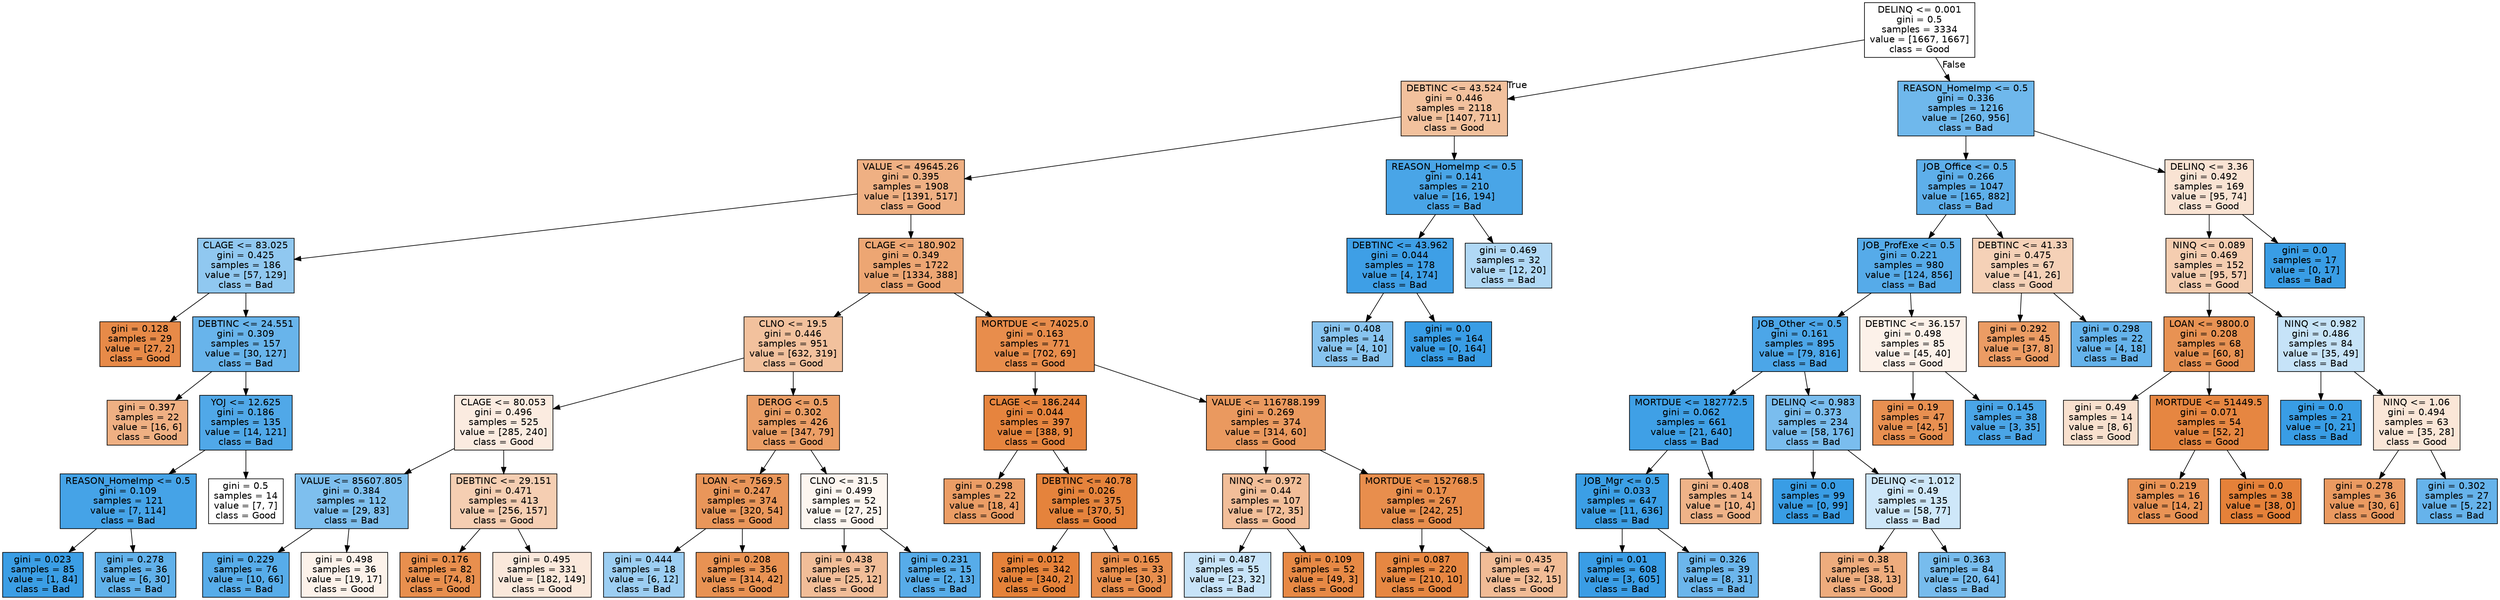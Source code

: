 digraph Tree {
node [shape=box, style="filled", color="black", fontname="helvetica"] ;
edge [fontname="helvetica"] ;
0 [label="DELINQ <= 0.001\ngini = 0.5\nsamples = 3334\nvalue = [1667, 1667]\nclass = Good", fillcolor="#ffffff"] ;
1 [label="DEBTINC <= 43.524\ngini = 0.446\nsamples = 2118\nvalue = [1407, 711]\nclass = Good", fillcolor="#f2c19d"] ;
0 -> 1 [labeldistance=2.5, labelangle=45, headlabel="True"] ;
2 [label="VALUE <= 49645.26\ngini = 0.395\nsamples = 1908\nvalue = [1391, 517]\nclass = Good", fillcolor="#efb083"] ;
1 -> 2 ;
3 [label="CLAGE <= 83.025\ngini = 0.425\nsamples = 186\nvalue = [57, 129]\nclass = Bad", fillcolor="#90c8f0"] ;
2 -> 3 ;
4 [label="gini = 0.128\nsamples = 29\nvalue = [27, 2]\nclass = Good", fillcolor="#e78a48"] ;
3 -> 4 ;
5 [label="DEBTINC <= 24.551\ngini = 0.309\nsamples = 157\nvalue = [30, 127]\nclass = Bad", fillcolor="#68b4eb"] ;
3 -> 5 ;
6 [label="gini = 0.397\nsamples = 22\nvalue = [16, 6]\nclass = Good", fillcolor="#efb083"] ;
5 -> 6 ;
7 [label="YOJ <= 12.625\ngini = 0.186\nsamples = 135\nvalue = [14, 121]\nclass = Bad", fillcolor="#50a8e8"] ;
5 -> 7 ;
8 [label="REASON_HomeImp <= 0.5\ngini = 0.109\nsamples = 121\nvalue = [7, 114]\nclass = Bad", fillcolor="#45a3e7"] ;
7 -> 8 ;
9 [label="gini = 0.023\nsamples = 85\nvalue = [1, 84]\nclass = Bad", fillcolor="#3b9ee5"] ;
8 -> 9 ;
10 [label="gini = 0.278\nsamples = 36\nvalue = [6, 30]\nclass = Bad", fillcolor="#61b1ea"] ;
8 -> 10 ;
11 [label="gini = 0.5\nsamples = 14\nvalue = [7, 7]\nclass = Good", fillcolor="#ffffff"] ;
7 -> 11 ;
12 [label="CLAGE <= 180.902\ngini = 0.349\nsamples = 1722\nvalue = [1334, 388]\nclass = Good", fillcolor="#eda673"] ;
2 -> 12 ;
13 [label="CLNO <= 19.5\ngini = 0.446\nsamples = 951\nvalue = [632, 319]\nclass = Good", fillcolor="#f2c19d"] ;
12 -> 13 ;
14 [label="CLAGE <= 80.053\ngini = 0.496\nsamples = 525\nvalue = [285, 240]\nclass = Good", fillcolor="#fbebe0"] ;
13 -> 14 ;
15 [label="VALUE <= 85607.805\ngini = 0.384\nsamples = 112\nvalue = [29, 83]\nclass = Bad", fillcolor="#7ebfee"] ;
14 -> 15 ;
16 [label="gini = 0.229\nsamples = 76\nvalue = [10, 66]\nclass = Bad", fillcolor="#57ace9"] ;
15 -> 16 ;
17 [label="gini = 0.498\nsamples = 36\nvalue = [19, 17]\nclass = Good", fillcolor="#fcf2ea"] ;
15 -> 17 ;
18 [label="DEBTINC <= 29.151\ngini = 0.471\nsamples = 413\nvalue = [256, 157]\nclass = Good", fillcolor="#f5ceb2"] ;
14 -> 18 ;
19 [label="gini = 0.176\nsamples = 82\nvalue = [74, 8]\nclass = Good", fillcolor="#e88f4e"] ;
18 -> 19 ;
20 [label="gini = 0.495\nsamples = 331\nvalue = [182, 149]\nclass = Good", fillcolor="#fae8db"] ;
18 -> 20 ;
21 [label="DEROG <= 0.5\ngini = 0.302\nsamples = 426\nvalue = [347, 79]\nclass = Good", fillcolor="#eb9e66"] ;
13 -> 21 ;
22 [label="LOAN <= 7569.5\ngini = 0.247\nsamples = 374\nvalue = [320, 54]\nclass = Good", fillcolor="#e9965a"] ;
21 -> 22 ;
23 [label="gini = 0.444\nsamples = 18\nvalue = [6, 12]\nclass = Bad", fillcolor="#9ccef2"] ;
22 -> 23 ;
24 [label="gini = 0.208\nsamples = 356\nvalue = [314, 42]\nclass = Good", fillcolor="#e89253"] ;
22 -> 24 ;
25 [label="CLNO <= 31.5\ngini = 0.499\nsamples = 52\nvalue = [27, 25]\nclass = Good", fillcolor="#fdf6f0"] ;
21 -> 25 ;
26 [label="gini = 0.438\nsamples = 37\nvalue = [25, 12]\nclass = Good", fillcolor="#f1bd98"] ;
25 -> 26 ;
27 [label="gini = 0.231\nsamples = 15\nvalue = [2, 13]\nclass = Bad", fillcolor="#57ace9"] ;
25 -> 27 ;
28 [label="MORTDUE <= 74025.0\ngini = 0.163\nsamples = 771\nvalue = [702, 69]\nclass = Good", fillcolor="#e88d4c"] ;
12 -> 28 ;
29 [label="CLAGE <= 186.244\ngini = 0.044\nsamples = 397\nvalue = [388, 9]\nclass = Good", fillcolor="#e6843e"] ;
28 -> 29 ;
30 [label="gini = 0.298\nsamples = 22\nvalue = [18, 4]\nclass = Good", fillcolor="#eb9d65"] ;
29 -> 30 ;
31 [label="DEBTINC <= 40.78\ngini = 0.026\nsamples = 375\nvalue = [370, 5]\nclass = Good", fillcolor="#e5833c"] ;
29 -> 31 ;
32 [label="gini = 0.012\nsamples = 342\nvalue = [340, 2]\nclass = Good", fillcolor="#e5823a"] ;
31 -> 32 ;
33 [label="gini = 0.165\nsamples = 33\nvalue = [30, 3]\nclass = Good", fillcolor="#e88e4d"] ;
31 -> 33 ;
34 [label="VALUE <= 116788.199\ngini = 0.269\nsamples = 374\nvalue = [314, 60]\nclass = Good", fillcolor="#ea995f"] ;
28 -> 34 ;
35 [label="NINQ <= 0.972\ngini = 0.44\nsamples = 107\nvalue = [72, 35]\nclass = Good", fillcolor="#f2be99"] ;
34 -> 35 ;
36 [label="gini = 0.487\nsamples = 55\nvalue = [23, 32]\nclass = Bad", fillcolor="#c7e3f8"] ;
35 -> 36 ;
37 [label="gini = 0.109\nsamples = 52\nvalue = [49, 3]\nclass = Good", fillcolor="#e78945"] ;
35 -> 37 ;
38 [label="MORTDUE <= 152768.5\ngini = 0.17\nsamples = 267\nvalue = [242, 25]\nclass = Good", fillcolor="#e88e4d"] ;
34 -> 38 ;
39 [label="gini = 0.087\nsamples = 220\nvalue = [210, 10]\nclass = Good", fillcolor="#e68742"] ;
38 -> 39 ;
40 [label="gini = 0.435\nsamples = 47\nvalue = [32, 15]\nclass = Good", fillcolor="#f1bc96"] ;
38 -> 40 ;
41 [label="REASON_HomeImp <= 0.5\ngini = 0.141\nsamples = 210\nvalue = [16, 194]\nclass = Bad", fillcolor="#49a5e7"] ;
1 -> 41 ;
42 [label="DEBTINC <= 43.962\ngini = 0.044\nsamples = 178\nvalue = [4, 174]\nclass = Bad", fillcolor="#3e9fe6"] ;
41 -> 42 ;
43 [label="gini = 0.408\nsamples = 14\nvalue = [4, 10]\nclass = Bad", fillcolor="#88c4ef"] ;
42 -> 43 ;
44 [label="gini = 0.0\nsamples = 164\nvalue = [0, 164]\nclass = Bad", fillcolor="#399de5"] ;
42 -> 44 ;
45 [label="gini = 0.469\nsamples = 32\nvalue = [12, 20]\nclass = Bad", fillcolor="#b0d8f5"] ;
41 -> 45 ;
46 [label="REASON_HomeImp <= 0.5\ngini = 0.336\nsamples = 1216\nvalue = [260, 956]\nclass = Bad", fillcolor="#6fb8ec"] ;
0 -> 46 [labeldistance=2.5, labelangle=-45, headlabel="False"] ;
47 [label="JOB_Office <= 0.5\ngini = 0.266\nsamples = 1047\nvalue = [165, 882]\nclass = Bad", fillcolor="#5eafea"] ;
46 -> 47 ;
48 [label="JOB_ProfExe <= 0.5\ngini = 0.221\nsamples = 980\nvalue = [124, 856]\nclass = Bad", fillcolor="#56abe9"] ;
47 -> 48 ;
49 [label="JOB_Other <= 0.5\ngini = 0.161\nsamples = 895\nvalue = [79, 816]\nclass = Bad", fillcolor="#4ca6e8"] ;
48 -> 49 ;
50 [label="MORTDUE <= 182772.5\ngini = 0.062\nsamples = 661\nvalue = [21, 640]\nclass = Bad", fillcolor="#3fa0e6"] ;
49 -> 50 ;
51 [label="JOB_Mgr <= 0.5\ngini = 0.033\nsamples = 647\nvalue = [11, 636]\nclass = Bad", fillcolor="#3c9fe5"] ;
50 -> 51 ;
52 [label="gini = 0.01\nsamples = 608\nvalue = [3, 605]\nclass = Bad", fillcolor="#3a9de5"] ;
51 -> 52 ;
53 [label="gini = 0.326\nsamples = 39\nvalue = [8, 31]\nclass = Bad", fillcolor="#6cb6ec"] ;
51 -> 53 ;
54 [label="gini = 0.408\nsamples = 14\nvalue = [10, 4]\nclass = Good", fillcolor="#efb388"] ;
50 -> 54 ;
55 [label="DELINQ <= 0.983\ngini = 0.373\nsamples = 234\nvalue = [58, 176]\nclass = Bad", fillcolor="#7abdee"] ;
49 -> 55 ;
56 [label="gini = 0.0\nsamples = 99\nvalue = [0, 99]\nclass = Bad", fillcolor="#399de5"] ;
55 -> 56 ;
57 [label="DELINQ <= 1.012\ngini = 0.49\nsamples = 135\nvalue = [58, 77]\nclass = Bad", fillcolor="#cee7f9"] ;
55 -> 57 ;
58 [label="gini = 0.38\nsamples = 51\nvalue = [38, 13]\nclass = Good", fillcolor="#eeac7d"] ;
57 -> 58 ;
59 [label="gini = 0.363\nsamples = 84\nvalue = [20, 64]\nclass = Bad", fillcolor="#77bced"] ;
57 -> 59 ;
60 [label="DEBTINC <= 36.157\ngini = 0.498\nsamples = 85\nvalue = [45, 40]\nclass = Good", fillcolor="#fcf1e9"] ;
48 -> 60 ;
61 [label="gini = 0.19\nsamples = 47\nvalue = [42, 5]\nclass = Good", fillcolor="#e89051"] ;
60 -> 61 ;
62 [label="gini = 0.145\nsamples = 38\nvalue = [3, 35]\nclass = Bad", fillcolor="#4aa5e7"] ;
60 -> 62 ;
63 [label="DEBTINC <= 41.33\ngini = 0.475\nsamples = 67\nvalue = [41, 26]\nclass = Good", fillcolor="#f5d1b7"] ;
47 -> 63 ;
64 [label="gini = 0.292\nsamples = 45\nvalue = [37, 8]\nclass = Good", fillcolor="#eb9c64"] ;
63 -> 64 ;
65 [label="gini = 0.298\nsamples = 22\nvalue = [4, 18]\nclass = Bad", fillcolor="#65b3eb"] ;
63 -> 65 ;
66 [label="DELINQ <= 3.36\ngini = 0.492\nsamples = 169\nvalue = [95, 74]\nclass = Good", fillcolor="#f9e3d3"] ;
46 -> 66 ;
67 [label="NINQ <= 0.089\ngini = 0.469\nsamples = 152\nvalue = [95, 57]\nclass = Good", fillcolor="#f5cdb0"] ;
66 -> 67 ;
68 [label="LOAN <= 9800.0\ngini = 0.208\nsamples = 68\nvalue = [60, 8]\nclass = Good", fillcolor="#e89253"] ;
67 -> 68 ;
69 [label="gini = 0.49\nsamples = 14\nvalue = [8, 6]\nclass = Good", fillcolor="#f8e0ce"] ;
68 -> 69 ;
70 [label="MORTDUE <= 51449.5\ngini = 0.071\nsamples = 54\nvalue = [52, 2]\nclass = Good", fillcolor="#e68641"] ;
68 -> 70 ;
71 [label="gini = 0.219\nsamples = 16\nvalue = [14, 2]\nclass = Good", fillcolor="#e99355"] ;
70 -> 71 ;
72 [label="gini = 0.0\nsamples = 38\nvalue = [38, 0]\nclass = Good", fillcolor="#e58139"] ;
70 -> 72 ;
73 [label="NINQ <= 0.982\ngini = 0.486\nsamples = 84\nvalue = [35, 49]\nclass = Bad", fillcolor="#c6e3f8"] ;
67 -> 73 ;
74 [label="gini = 0.0\nsamples = 21\nvalue = [0, 21]\nclass = Bad", fillcolor="#399de5"] ;
73 -> 74 ;
75 [label="NINQ <= 1.06\ngini = 0.494\nsamples = 63\nvalue = [35, 28]\nclass = Good", fillcolor="#fae6d7"] ;
73 -> 75 ;
76 [label="gini = 0.278\nsamples = 36\nvalue = [30, 6]\nclass = Good", fillcolor="#ea9a61"] ;
75 -> 76 ;
77 [label="gini = 0.302\nsamples = 27\nvalue = [5, 22]\nclass = Bad", fillcolor="#66b3eb"] ;
75 -> 77 ;
78 [label="gini = 0.0\nsamples = 17\nvalue = [0, 17]\nclass = Bad", fillcolor="#399de5"] ;
66 -> 78 ;
}